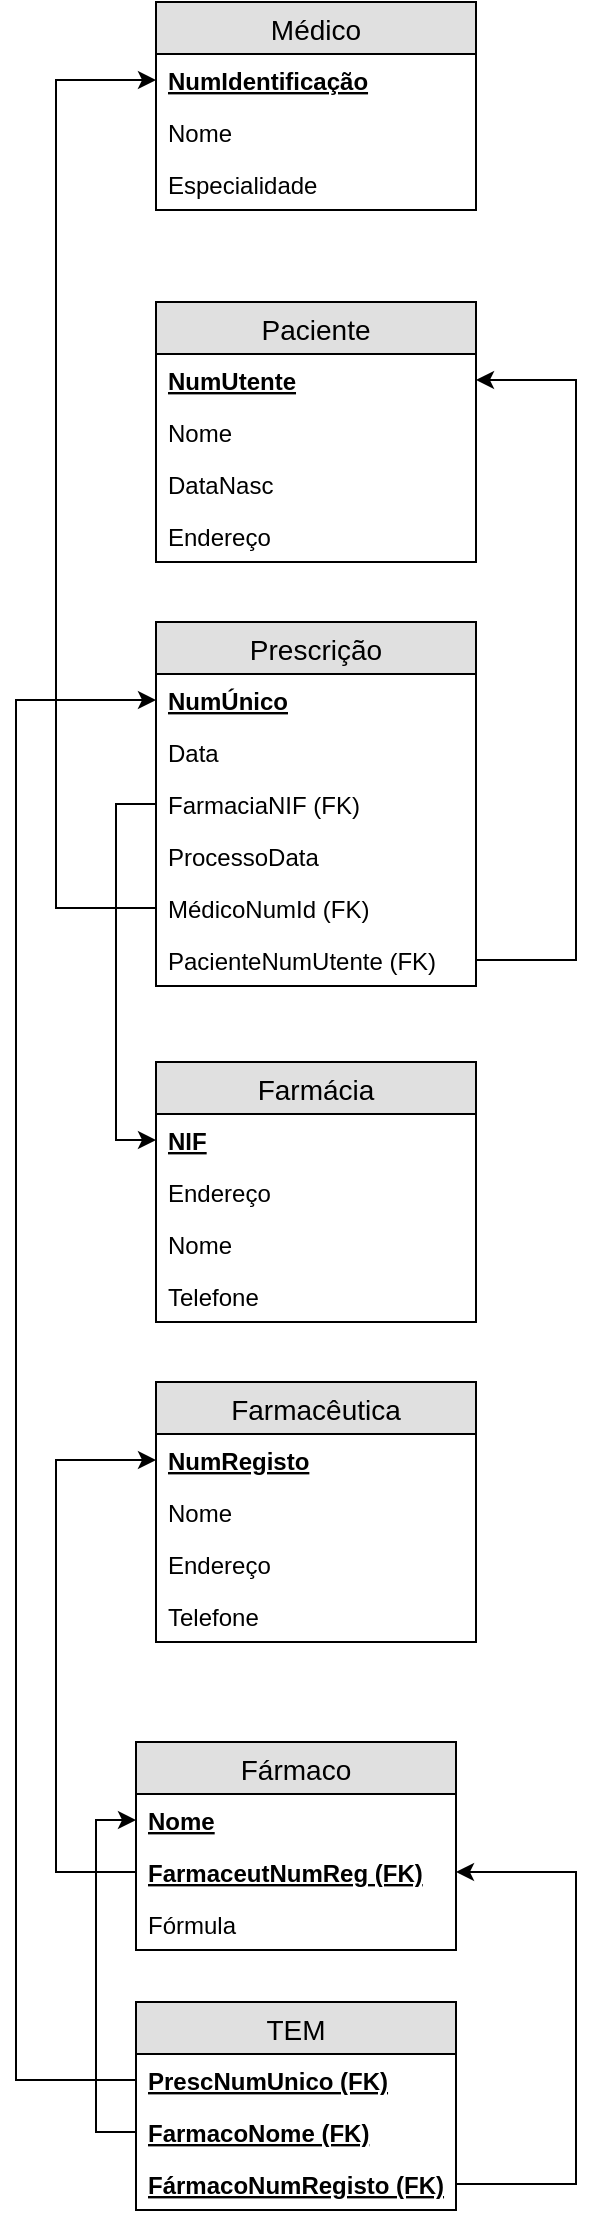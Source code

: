 <mxfile version="12.8.8" type="device"><diagram id="oflQRKoQlJ6P1R8wRW0B" name="Page-1"><mxGraphModel dx="1186" dy="567" grid="1" gridSize="10" guides="1" tooltips="1" connect="1" arrows="1" fold="1" page="1" pageScale="1" pageWidth="827" pageHeight="1169" math="0" shadow="0"><root><mxCell id="0"/><mxCell id="1" parent="0"/><mxCell id="-UAWCktkYlBmMJ1fmQsf-50" style="edgeStyle=orthogonalEdgeStyle;rounded=0;orthogonalLoop=1;jettySize=auto;html=1;entryX=0;entryY=0.5;entryDx=0;entryDy=0;" parent="1" source="-UAWCktkYlBmMJ1fmQsf-28" target="-UAWCktkYlBmMJ1fmQsf-24" edge="1"><mxGeometry relative="1" as="geometry"><Array as="points"><mxPoint x="80" y="965"/><mxPoint x="80" y="759"/></Array></mxGeometry></mxCell><mxCell id="-UAWCktkYlBmMJ1fmQsf-51" style="edgeStyle=orthogonalEdgeStyle;rounded=0;orthogonalLoop=1;jettySize=auto;html=1;entryX=0;entryY=0.5;entryDx=0;entryDy=0;" parent="1" source="-UAWCktkYlBmMJ1fmQsf-41" target="-UAWCktkYlBmMJ1fmQsf-20" edge="1"><mxGeometry relative="1" as="geometry"/></mxCell><mxCell id="-UAWCktkYlBmMJ1fmQsf-52" style="edgeStyle=orthogonalEdgeStyle;rounded=0;orthogonalLoop=1;jettySize=auto;html=1;entryX=1;entryY=0.5;entryDx=0;entryDy=0;" parent="1" source="-UAWCktkYlBmMJ1fmQsf-42" target="-UAWCktkYlBmMJ1fmQsf-28" edge="1"><mxGeometry relative="1" as="geometry"><Array as="points"><mxPoint x="340" y="1121"/><mxPoint x="340" y="965"/></Array></mxGeometry></mxCell><mxCell id="-UAWCktkYlBmMJ1fmQsf-53" style="edgeStyle=orthogonalEdgeStyle;rounded=0;orthogonalLoop=1;jettySize=auto;html=1;exitX=0;exitY=0.5;exitDx=0;exitDy=0;entryX=0;entryY=0.5;entryDx=0;entryDy=0;" parent="1" source="-UAWCktkYlBmMJ1fmQsf-40" target="-UAWCktkYlBmMJ1fmQsf-2" edge="1"><mxGeometry relative="1" as="geometry"><Array as="points"><mxPoint x="60" y="1069"/><mxPoint x="60" y="379"/></Array></mxGeometry></mxCell><mxCell id="-UAWCktkYlBmMJ1fmQsf-55" style="edgeStyle=orthogonalEdgeStyle;rounded=0;orthogonalLoop=1;jettySize=auto;html=1;exitX=0;exitY=0.5;exitDx=0;exitDy=0;entryX=0;entryY=0.5;entryDx=0;entryDy=0;" parent="1" source="-UAWCktkYlBmMJ1fmQsf-36" target="-UAWCktkYlBmMJ1fmQsf-11" edge="1"><mxGeometry relative="1" as="geometry"><Array as="points"><mxPoint x="80" y="483"/><mxPoint x="80" y="69"/></Array></mxGeometry></mxCell><mxCell id="-UAWCktkYlBmMJ1fmQsf-56" style="edgeStyle=orthogonalEdgeStyle;rounded=0;orthogonalLoop=1;jettySize=auto;html=1;exitX=0;exitY=0.5;exitDx=0;exitDy=0;entryX=0;entryY=0.5;entryDx=0;entryDy=0;" parent="1" source="-UAWCktkYlBmMJ1fmQsf-34" target="-UAWCktkYlBmMJ1fmQsf-6" edge="1"><mxGeometry relative="1" as="geometry"/></mxCell><mxCell id="-UAWCktkYlBmMJ1fmQsf-54" style="edgeStyle=orthogonalEdgeStyle;rounded=0;orthogonalLoop=1;jettySize=auto;html=1;exitX=0;exitY=0.5;exitDx=0;exitDy=0;entryX=1;entryY=0.5;entryDx=0;entryDy=0;" parent="1" source="-UAWCktkYlBmMJ1fmQsf-37" target="-UAWCktkYlBmMJ1fmQsf-15" edge="1"><mxGeometry relative="1" as="geometry"><Array as="points"><mxPoint x="340" y="509"/><mxPoint x="340" y="219"/></Array><mxPoint x="200" y="219" as="targetPoint"/></mxGeometry></mxCell><mxCell id="-UAWCktkYlBmMJ1fmQsf-1" value="Prescrição" style="swimlane;fontStyle=0;childLayout=stackLayout;horizontal=1;startSize=26;fillColor=#e0e0e0;horizontalStack=0;resizeParent=1;resizeParentMax=0;resizeLast=0;collapsible=1;marginBottom=0;swimlaneFillColor=#ffffff;align=center;fontSize=14;" parent="1" vertex="1"><mxGeometry x="130" y="340" width="160" height="182" as="geometry"/></mxCell><mxCell id="-UAWCktkYlBmMJ1fmQsf-2" value="NumÚnico" style="text;strokeColor=none;fillColor=none;spacingLeft=4;spacingRight=4;overflow=hidden;rotatable=0;points=[[0,0.5],[1,0.5]];portConstraint=eastwest;fontSize=12;fontStyle=5" parent="-UAWCktkYlBmMJ1fmQsf-1" vertex="1"><mxGeometry y="26" width="160" height="26" as="geometry"/></mxCell><mxCell id="-UAWCktkYlBmMJ1fmQsf-3" value="Data" style="text;strokeColor=none;fillColor=none;spacingLeft=4;spacingRight=4;overflow=hidden;rotatable=0;points=[[0,0.5],[1,0.5]];portConstraint=eastwest;fontSize=12;" parent="-UAWCktkYlBmMJ1fmQsf-1" vertex="1"><mxGeometry y="52" width="160" height="26" as="geometry"/></mxCell><mxCell id="-UAWCktkYlBmMJ1fmQsf-34" value="FarmaciaNIF (FK)" style="text;strokeColor=none;fillColor=none;spacingLeft=4;spacingRight=4;overflow=hidden;rotatable=0;points=[[0,0.5],[1,0.5]];portConstraint=eastwest;fontSize=12;" parent="-UAWCktkYlBmMJ1fmQsf-1" vertex="1"><mxGeometry y="78" width="160" height="26" as="geometry"/></mxCell><mxCell id="-UAWCktkYlBmMJ1fmQsf-35" value="ProcessoData" style="text;strokeColor=none;fillColor=none;spacingLeft=4;spacingRight=4;overflow=hidden;rotatable=0;points=[[0,0.5],[1,0.5]];portConstraint=eastwest;fontSize=12;" parent="-UAWCktkYlBmMJ1fmQsf-1" vertex="1"><mxGeometry y="104" width="160" height="26" as="geometry"/></mxCell><mxCell id="-UAWCktkYlBmMJ1fmQsf-36" value="MédicoNumId (FK)" style="text;strokeColor=none;fillColor=none;spacingLeft=4;spacingRight=4;overflow=hidden;rotatable=0;points=[[0,0.5],[1,0.5]];portConstraint=eastwest;fontSize=12;" parent="-UAWCktkYlBmMJ1fmQsf-1" vertex="1"><mxGeometry y="130" width="160" height="26" as="geometry"/></mxCell><mxCell id="-UAWCktkYlBmMJ1fmQsf-37" value="PacienteNumUtente (FK)" style="text;strokeColor=none;fillColor=none;spacingLeft=4;spacingRight=4;overflow=hidden;rotatable=0;points=[[0,0.5],[1,0.5]];portConstraint=eastwest;fontSize=12;" parent="-UAWCktkYlBmMJ1fmQsf-1" vertex="1"><mxGeometry y="156" width="160" height="26" as="geometry"/></mxCell><mxCell id="-UAWCktkYlBmMJ1fmQsf-10" value="Médico" style="swimlane;fontStyle=0;childLayout=stackLayout;horizontal=1;startSize=26;fillColor=#e0e0e0;horizontalStack=0;resizeParent=1;resizeParentMax=0;resizeLast=0;collapsible=1;marginBottom=0;swimlaneFillColor=#ffffff;align=center;fontSize=14;" parent="1" vertex="1"><mxGeometry x="130" y="30" width="160" height="104" as="geometry"/></mxCell><mxCell id="-UAWCktkYlBmMJ1fmQsf-11" value="NumIdentificação" style="text;strokeColor=none;fillColor=none;spacingLeft=4;spacingRight=4;overflow=hidden;rotatable=0;points=[[0,0.5],[1,0.5]];portConstraint=eastwest;fontSize=12;fontStyle=5" parent="-UAWCktkYlBmMJ1fmQsf-10" vertex="1"><mxGeometry y="26" width="160" height="26" as="geometry"/></mxCell><mxCell id="-UAWCktkYlBmMJ1fmQsf-12" value="Nome" style="text;strokeColor=none;fillColor=none;spacingLeft=4;spacingRight=4;overflow=hidden;rotatable=0;points=[[0,0.5],[1,0.5]];portConstraint=eastwest;fontSize=12;" parent="-UAWCktkYlBmMJ1fmQsf-10" vertex="1"><mxGeometry y="52" width="160" height="26" as="geometry"/></mxCell><mxCell id="-UAWCktkYlBmMJ1fmQsf-13" value="Especialidade" style="text;strokeColor=none;fillColor=none;spacingLeft=4;spacingRight=4;overflow=hidden;rotatable=0;points=[[0,0.5],[1,0.5]];portConstraint=eastwest;fontSize=12;" parent="-UAWCktkYlBmMJ1fmQsf-10" vertex="1"><mxGeometry y="78" width="160" height="26" as="geometry"/></mxCell><mxCell id="-UAWCktkYlBmMJ1fmQsf-5" value="Farmácia" style="swimlane;fontStyle=0;childLayout=stackLayout;horizontal=1;startSize=26;fillColor=#e0e0e0;horizontalStack=0;resizeParent=1;resizeParentMax=0;resizeLast=0;collapsible=1;marginBottom=0;swimlaneFillColor=#ffffff;align=center;fontSize=14;" parent="1" vertex="1"><mxGeometry x="130" y="560" width="160" height="130" as="geometry"/></mxCell><mxCell id="-UAWCktkYlBmMJ1fmQsf-6" value="NIF" style="text;strokeColor=none;fillColor=none;spacingLeft=4;spacingRight=4;overflow=hidden;rotatable=0;points=[[0,0.5],[1,0.5]];portConstraint=eastwest;fontSize=12;fontStyle=5" parent="-UAWCktkYlBmMJ1fmQsf-5" vertex="1"><mxGeometry y="26" width="160" height="26" as="geometry"/></mxCell><mxCell id="-UAWCktkYlBmMJ1fmQsf-7" value="Endereço" style="text;strokeColor=none;fillColor=none;spacingLeft=4;spacingRight=4;overflow=hidden;rotatable=0;points=[[0,0.5],[1,0.5]];portConstraint=eastwest;fontSize=12;" parent="-UAWCktkYlBmMJ1fmQsf-5" vertex="1"><mxGeometry y="52" width="160" height="26" as="geometry"/></mxCell><mxCell id="-UAWCktkYlBmMJ1fmQsf-8" value="Nome" style="text;strokeColor=none;fillColor=none;spacingLeft=4;spacingRight=4;overflow=hidden;rotatable=0;points=[[0,0.5],[1,0.5]];portConstraint=eastwest;fontSize=12;" parent="-UAWCktkYlBmMJ1fmQsf-5" vertex="1"><mxGeometry y="78" width="160" height="26" as="geometry"/></mxCell><mxCell id="-UAWCktkYlBmMJ1fmQsf-9" value="Telefone" style="text;strokeColor=none;fillColor=none;spacingLeft=4;spacingRight=4;overflow=hidden;rotatable=0;points=[[0,0.5],[1,0.5]];portConstraint=eastwest;fontSize=12;" parent="-UAWCktkYlBmMJ1fmQsf-5" vertex="1"><mxGeometry y="104" width="160" height="26" as="geometry"/></mxCell><mxCell id="-UAWCktkYlBmMJ1fmQsf-14" value="Paciente" style="swimlane;fontStyle=0;childLayout=stackLayout;horizontal=1;startSize=26;fillColor=#e0e0e0;horizontalStack=0;resizeParent=1;resizeParentMax=0;resizeLast=0;collapsible=1;marginBottom=0;swimlaneFillColor=#ffffff;align=center;fontSize=14;" parent="1" vertex="1"><mxGeometry x="130" y="180" width="160" height="130" as="geometry"/></mxCell><mxCell id="-UAWCktkYlBmMJ1fmQsf-15" value="NumUtente" style="text;strokeColor=none;fillColor=none;spacingLeft=4;spacingRight=4;overflow=hidden;rotatable=0;points=[[0,0.5],[1,0.5]];portConstraint=eastwest;fontSize=12;fontStyle=5" parent="-UAWCktkYlBmMJ1fmQsf-14" vertex="1"><mxGeometry y="26" width="160" height="26" as="geometry"/></mxCell><mxCell id="-UAWCktkYlBmMJ1fmQsf-16" value="Nome" style="text;strokeColor=none;fillColor=none;spacingLeft=4;spacingRight=4;overflow=hidden;rotatable=0;points=[[0,0.5],[1,0.5]];portConstraint=eastwest;fontSize=12;" parent="-UAWCktkYlBmMJ1fmQsf-14" vertex="1"><mxGeometry y="52" width="160" height="26" as="geometry"/></mxCell><mxCell id="-UAWCktkYlBmMJ1fmQsf-17" value="DataNasc" style="text;strokeColor=none;fillColor=none;spacingLeft=4;spacingRight=4;overflow=hidden;rotatable=0;points=[[0,0.5],[1,0.5]];portConstraint=eastwest;fontSize=12;" parent="-UAWCktkYlBmMJ1fmQsf-14" vertex="1"><mxGeometry y="78" width="160" height="26" as="geometry"/></mxCell><mxCell id="-UAWCktkYlBmMJ1fmQsf-18" value="Endereço" style="text;strokeColor=none;fillColor=none;spacingLeft=4;spacingRight=4;overflow=hidden;rotatable=0;points=[[0,0.5],[1,0.5]];portConstraint=eastwest;fontSize=12;" parent="-UAWCktkYlBmMJ1fmQsf-14" vertex="1"><mxGeometry y="104" width="160" height="26" as="geometry"/></mxCell><mxCell id="-UAWCktkYlBmMJ1fmQsf-23" value="Farmacêutica" style="swimlane;fontStyle=0;childLayout=stackLayout;horizontal=1;startSize=26;fillColor=#e0e0e0;horizontalStack=0;resizeParent=1;resizeParentMax=0;resizeLast=0;collapsible=1;marginBottom=0;swimlaneFillColor=#ffffff;align=center;fontSize=14;" parent="1" vertex="1"><mxGeometry x="130" y="720" width="160" height="130" as="geometry"/></mxCell><mxCell id="-UAWCktkYlBmMJ1fmQsf-24" value="NumRegisto" style="text;strokeColor=none;fillColor=none;spacingLeft=4;spacingRight=4;overflow=hidden;rotatable=0;points=[[0,0.5],[1,0.5]];portConstraint=eastwest;fontSize=12;fontStyle=5" parent="-UAWCktkYlBmMJ1fmQsf-23" vertex="1"><mxGeometry y="26" width="160" height="26" as="geometry"/></mxCell><mxCell id="-UAWCktkYlBmMJ1fmQsf-25" value="Nome" style="text;strokeColor=none;fillColor=none;spacingLeft=4;spacingRight=4;overflow=hidden;rotatable=0;points=[[0,0.5],[1,0.5]];portConstraint=eastwest;fontSize=12;" parent="-UAWCktkYlBmMJ1fmQsf-23" vertex="1"><mxGeometry y="52" width="160" height="26" as="geometry"/></mxCell><mxCell id="-UAWCktkYlBmMJ1fmQsf-26" value="Endereço" style="text;strokeColor=none;fillColor=none;spacingLeft=4;spacingRight=4;overflow=hidden;rotatable=0;points=[[0,0.5],[1,0.5]];portConstraint=eastwest;fontSize=12;" parent="-UAWCktkYlBmMJ1fmQsf-23" vertex="1"><mxGeometry y="78" width="160" height="26" as="geometry"/></mxCell><mxCell id="-UAWCktkYlBmMJ1fmQsf-27" value="Telefone" style="text;strokeColor=none;fillColor=none;spacingLeft=4;spacingRight=4;overflow=hidden;rotatable=0;points=[[0,0.5],[1,0.5]];portConstraint=eastwest;fontSize=12;" parent="-UAWCktkYlBmMJ1fmQsf-23" vertex="1"><mxGeometry y="104" width="160" height="26" as="geometry"/></mxCell><mxCell id="-UAWCktkYlBmMJ1fmQsf-19" value="Fármaco" style="swimlane;fontStyle=0;childLayout=stackLayout;horizontal=1;startSize=26;fillColor=#e0e0e0;horizontalStack=0;resizeParent=1;resizeParentMax=0;resizeLast=0;collapsible=1;marginBottom=0;swimlaneFillColor=#ffffff;align=center;fontSize=14;" parent="1" vertex="1"><mxGeometry x="120" y="900" width="160" height="104" as="geometry"/></mxCell><mxCell id="-UAWCktkYlBmMJ1fmQsf-20" value="Nome" style="text;strokeColor=none;fillColor=none;spacingLeft=4;spacingRight=4;overflow=hidden;rotatable=0;points=[[0,0.5],[1,0.5]];portConstraint=eastwest;fontSize=12;fontStyle=5" parent="-UAWCktkYlBmMJ1fmQsf-19" vertex="1"><mxGeometry y="26" width="160" height="26" as="geometry"/></mxCell><mxCell id="-UAWCktkYlBmMJ1fmQsf-28" value="FarmaceutNumReg (FK)" style="text;strokeColor=none;fillColor=none;spacingLeft=4;spacingRight=4;overflow=hidden;rotatable=0;points=[[0,0.5],[1,0.5]];portConstraint=eastwest;fontSize=12;fontStyle=5" parent="-UAWCktkYlBmMJ1fmQsf-19" vertex="1"><mxGeometry y="52" width="160" height="26" as="geometry"/></mxCell><mxCell id="-UAWCktkYlBmMJ1fmQsf-21" value="Fórmula" style="text;strokeColor=none;fillColor=none;spacingLeft=4;spacingRight=4;overflow=hidden;rotatable=0;points=[[0,0.5],[1,0.5]];portConstraint=eastwest;fontSize=12;" parent="-UAWCktkYlBmMJ1fmQsf-19" vertex="1"><mxGeometry y="78" width="160" height="26" as="geometry"/></mxCell><mxCell id="-UAWCktkYlBmMJ1fmQsf-39" value="TEM" style="swimlane;fontStyle=0;childLayout=stackLayout;horizontal=1;startSize=26;fillColor=#e0e0e0;horizontalStack=0;resizeParent=1;resizeParentMax=0;resizeLast=0;collapsible=1;marginBottom=0;swimlaneFillColor=#ffffff;align=center;fontSize=14;" parent="1" vertex="1"><mxGeometry x="120" y="1030" width="160" height="104" as="geometry"/></mxCell><mxCell id="-UAWCktkYlBmMJ1fmQsf-40" value="PrescNumUnico (FK)" style="text;strokeColor=none;fillColor=none;spacingLeft=4;spacingRight=4;overflow=hidden;rotatable=0;points=[[0,0.5],[1,0.5]];portConstraint=eastwest;fontSize=12;fontStyle=5" parent="-UAWCktkYlBmMJ1fmQsf-39" vertex="1"><mxGeometry y="26" width="160" height="26" as="geometry"/></mxCell><mxCell id="-UAWCktkYlBmMJ1fmQsf-41" value="FarmacoNome (FK)" style="text;strokeColor=none;fillColor=none;spacingLeft=4;spacingRight=4;overflow=hidden;rotatable=0;points=[[0,0.5],[1,0.5]];portConstraint=eastwest;fontSize=12;fontStyle=5" parent="-UAWCktkYlBmMJ1fmQsf-39" vertex="1"><mxGeometry y="52" width="160" height="26" as="geometry"/></mxCell><mxCell id="-UAWCktkYlBmMJ1fmQsf-42" value="FármacoNumRegisto (FK)" style="text;strokeColor=none;fillColor=none;spacingLeft=4;spacingRight=4;overflow=hidden;rotatable=0;points=[[0,0.5],[1,0.5]];portConstraint=eastwest;fontSize=12;fontStyle=5" parent="-UAWCktkYlBmMJ1fmQsf-39" vertex="1"><mxGeometry y="78" width="160" height="26" as="geometry"/></mxCell></root></mxGraphModel></diagram></mxfile>